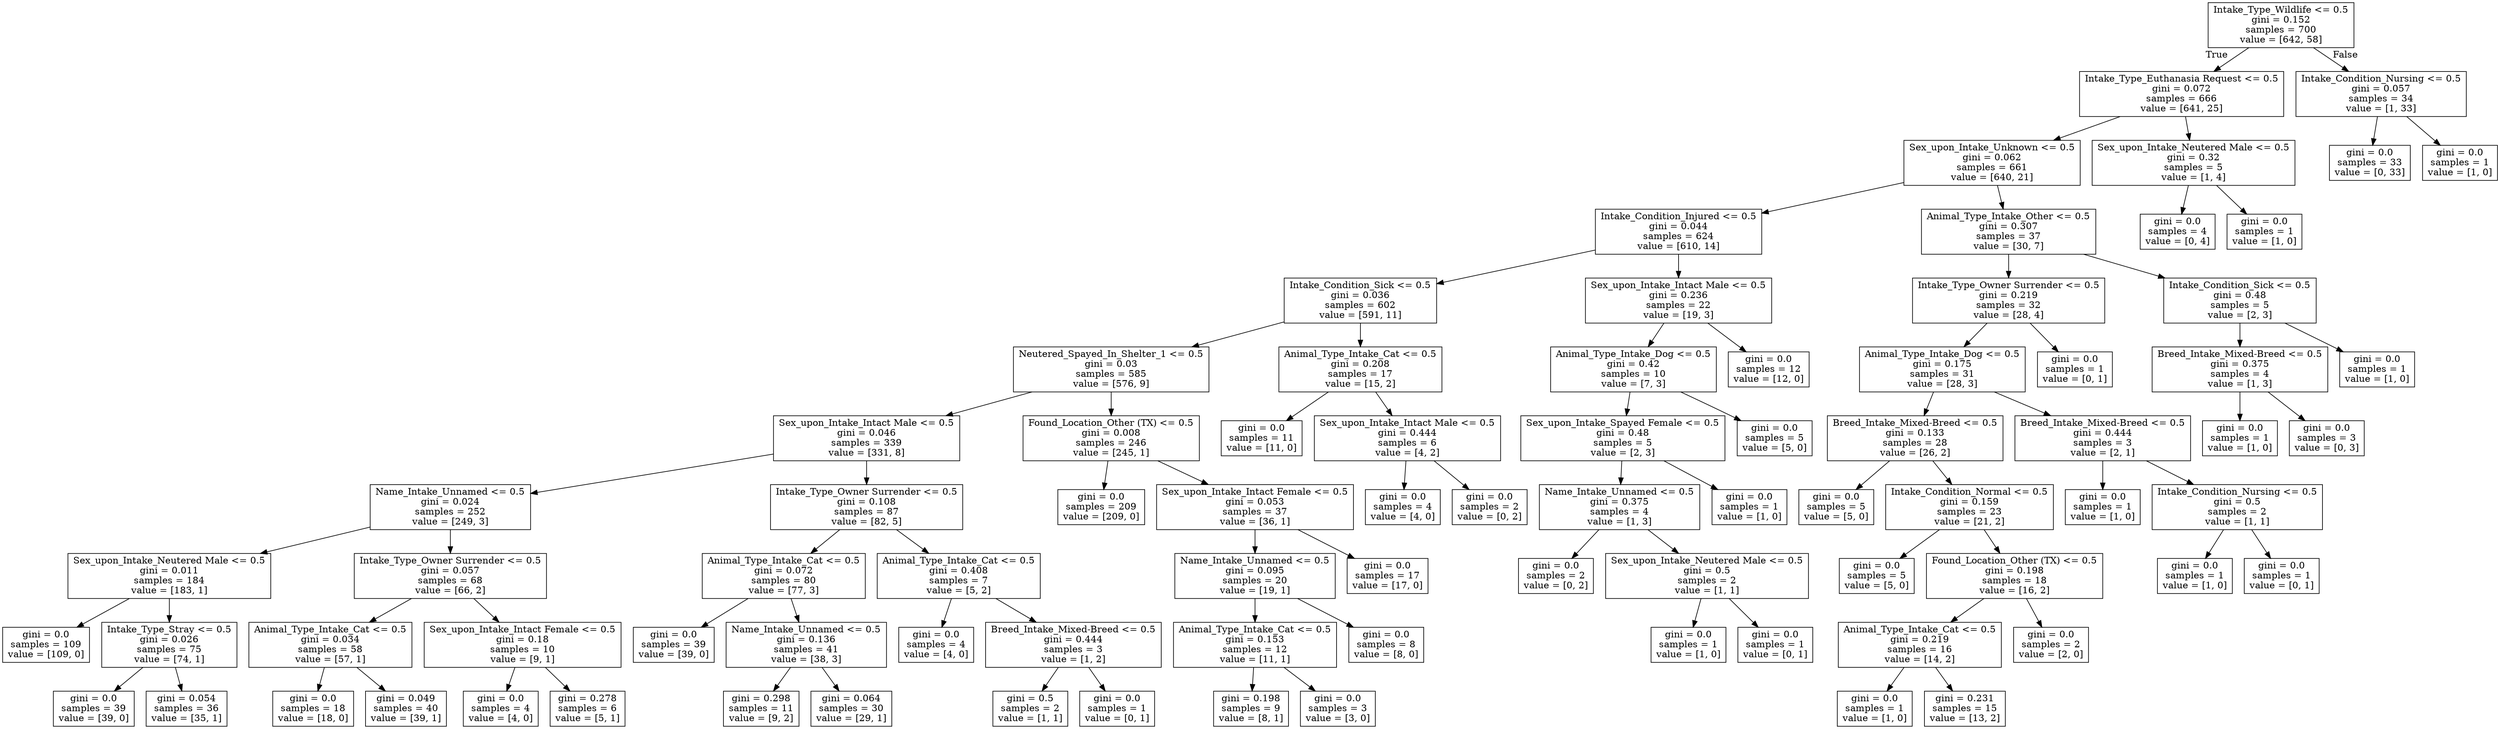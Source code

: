 digraph Tree {
node [shape=box] ;
0 [label="Intake_Type_Wildlife <= 0.5\ngini = 0.152\nsamples = 700\nvalue = [642, 58]"] ;
1 [label="Intake_Type_Euthanasia Request <= 0.5\ngini = 0.072\nsamples = 666\nvalue = [641, 25]"] ;
0 -> 1 [labeldistance=2.5, labelangle=45, headlabel="True"] ;
2 [label="Sex_upon_Intake_Unknown <= 0.5\ngini = 0.062\nsamples = 661\nvalue = [640, 21]"] ;
1 -> 2 ;
3 [label="Intake_Condition_Injured <= 0.5\ngini = 0.044\nsamples = 624\nvalue = [610, 14]"] ;
2 -> 3 ;
4 [label="Intake_Condition_Sick <= 0.5\ngini = 0.036\nsamples = 602\nvalue = [591, 11]"] ;
3 -> 4 ;
5 [label="Neutered_Spayed_In_Shelter_1 <= 0.5\ngini = 0.03\nsamples = 585\nvalue = [576, 9]"] ;
4 -> 5 ;
6 [label="Sex_upon_Intake_Intact Male <= 0.5\ngini = 0.046\nsamples = 339\nvalue = [331, 8]"] ;
5 -> 6 ;
7 [label="Name_Intake_Unnamed <= 0.5\ngini = 0.024\nsamples = 252\nvalue = [249, 3]"] ;
6 -> 7 ;
8 [label="Sex_upon_Intake_Neutered Male <= 0.5\ngini = 0.011\nsamples = 184\nvalue = [183, 1]"] ;
7 -> 8 ;
9 [label="gini = 0.0\nsamples = 109\nvalue = [109, 0]"] ;
8 -> 9 ;
10 [label="Intake_Type_Stray <= 0.5\ngini = 0.026\nsamples = 75\nvalue = [74, 1]"] ;
8 -> 10 ;
11 [label="gini = 0.0\nsamples = 39\nvalue = [39, 0]"] ;
10 -> 11 ;
12 [label="gini = 0.054\nsamples = 36\nvalue = [35, 1]"] ;
10 -> 12 ;
13 [label="Intake_Type_Owner Surrender <= 0.5\ngini = 0.057\nsamples = 68\nvalue = [66, 2]"] ;
7 -> 13 ;
14 [label="Animal_Type_Intake_Cat <= 0.5\ngini = 0.034\nsamples = 58\nvalue = [57, 1]"] ;
13 -> 14 ;
15 [label="gini = 0.0\nsamples = 18\nvalue = [18, 0]"] ;
14 -> 15 ;
16 [label="gini = 0.049\nsamples = 40\nvalue = [39, 1]"] ;
14 -> 16 ;
17 [label="Sex_upon_Intake_Intact Female <= 0.5\ngini = 0.18\nsamples = 10\nvalue = [9, 1]"] ;
13 -> 17 ;
18 [label="gini = 0.0\nsamples = 4\nvalue = [4, 0]"] ;
17 -> 18 ;
19 [label="gini = 0.278\nsamples = 6\nvalue = [5, 1]"] ;
17 -> 19 ;
20 [label="Intake_Type_Owner Surrender <= 0.5\ngini = 0.108\nsamples = 87\nvalue = [82, 5]"] ;
6 -> 20 ;
21 [label="Animal_Type_Intake_Cat <= 0.5\ngini = 0.072\nsamples = 80\nvalue = [77, 3]"] ;
20 -> 21 ;
22 [label="gini = 0.0\nsamples = 39\nvalue = [39, 0]"] ;
21 -> 22 ;
23 [label="Name_Intake_Unnamed <= 0.5\ngini = 0.136\nsamples = 41\nvalue = [38, 3]"] ;
21 -> 23 ;
24 [label="gini = 0.298\nsamples = 11\nvalue = [9, 2]"] ;
23 -> 24 ;
25 [label="gini = 0.064\nsamples = 30\nvalue = [29, 1]"] ;
23 -> 25 ;
26 [label="Animal_Type_Intake_Cat <= 0.5\ngini = 0.408\nsamples = 7\nvalue = [5, 2]"] ;
20 -> 26 ;
27 [label="gini = 0.0\nsamples = 4\nvalue = [4, 0]"] ;
26 -> 27 ;
28 [label="Breed_Intake_Mixed-Breed <= 0.5\ngini = 0.444\nsamples = 3\nvalue = [1, 2]"] ;
26 -> 28 ;
29 [label="gini = 0.5\nsamples = 2\nvalue = [1, 1]"] ;
28 -> 29 ;
30 [label="gini = 0.0\nsamples = 1\nvalue = [0, 1]"] ;
28 -> 30 ;
31 [label="Found_Location_Other (TX) <= 0.5\ngini = 0.008\nsamples = 246\nvalue = [245, 1]"] ;
5 -> 31 ;
32 [label="gini = 0.0\nsamples = 209\nvalue = [209, 0]"] ;
31 -> 32 ;
33 [label="Sex_upon_Intake_Intact Female <= 0.5\ngini = 0.053\nsamples = 37\nvalue = [36, 1]"] ;
31 -> 33 ;
34 [label="Name_Intake_Unnamed <= 0.5\ngini = 0.095\nsamples = 20\nvalue = [19, 1]"] ;
33 -> 34 ;
35 [label="Animal_Type_Intake_Cat <= 0.5\ngini = 0.153\nsamples = 12\nvalue = [11, 1]"] ;
34 -> 35 ;
36 [label="gini = 0.198\nsamples = 9\nvalue = [8, 1]"] ;
35 -> 36 ;
37 [label="gini = 0.0\nsamples = 3\nvalue = [3, 0]"] ;
35 -> 37 ;
38 [label="gini = 0.0\nsamples = 8\nvalue = [8, 0]"] ;
34 -> 38 ;
39 [label="gini = 0.0\nsamples = 17\nvalue = [17, 0]"] ;
33 -> 39 ;
40 [label="Animal_Type_Intake_Cat <= 0.5\ngini = 0.208\nsamples = 17\nvalue = [15, 2]"] ;
4 -> 40 ;
41 [label="gini = 0.0\nsamples = 11\nvalue = [11, 0]"] ;
40 -> 41 ;
42 [label="Sex_upon_Intake_Intact Male <= 0.5\ngini = 0.444\nsamples = 6\nvalue = [4, 2]"] ;
40 -> 42 ;
43 [label="gini = 0.0\nsamples = 4\nvalue = [4, 0]"] ;
42 -> 43 ;
44 [label="gini = 0.0\nsamples = 2\nvalue = [0, 2]"] ;
42 -> 44 ;
45 [label="Sex_upon_Intake_Intact Male <= 0.5\ngini = 0.236\nsamples = 22\nvalue = [19, 3]"] ;
3 -> 45 ;
46 [label="Animal_Type_Intake_Dog <= 0.5\ngini = 0.42\nsamples = 10\nvalue = [7, 3]"] ;
45 -> 46 ;
47 [label="Sex_upon_Intake_Spayed Female <= 0.5\ngini = 0.48\nsamples = 5\nvalue = [2, 3]"] ;
46 -> 47 ;
48 [label="Name_Intake_Unnamed <= 0.5\ngini = 0.375\nsamples = 4\nvalue = [1, 3]"] ;
47 -> 48 ;
49 [label="gini = 0.0\nsamples = 2\nvalue = [0, 2]"] ;
48 -> 49 ;
50 [label="Sex_upon_Intake_Neutered Male <= 0.5\ngini = 0.5\nsamples = 2\nvalue = [1, 1]"] ;
48 -> 50 ;
51 [label="gini = 0.0\nsamples = 1\nvalue = [1, 0]"] ;
50 -> 51 ;
52 [label="gini = 0.0\nsamples = 1\nvalue = [0, 1]"] ;
50 -> 52 ;
53 [label="gini = 0.0\nsamples = 1\nvalue = [1, 0]"] ;
47 -> 53 ;
54 [label="gini = 0.0\nsamples = 5\nvalue = [5, 0]"] ;
46 -> 54 ;
55 [label="gini = 0.0\nsamples = 12\nvalue = [12, 0]"] ;
45 -> 55 ;
56 [label="Animal_Type_Intake_Other <= 0.5\ngini = 0.307\nsamples = 37\nvalue = [30, 7]"] ;
2 -> 56 ;
57 [label="Intake_Type_Owner Surrender <= 0.5\ngini = 0.219\nsamples = 32\nvalue = [28, 4]"] ;
56 -> 57 ;
58 [label="Animal_Type_Intake_Dog <= 0.5\ngini = 0.175\nsamples = 31\nvalue = [28, 3]"] ;
57 -> 58 ;
59 [label="Breed_Intake_Mixed-Breed <= 0.5\ngini = 0.133\nsamples = 28\nvalue = [26, 2]"] ;
58 -> 59 ;
60 [label="gini = 0.0\nsamples = 5\nvalue = [5, 0]"] ;
59 -> 60 ;
61 [label="Intake_Condition_Normal <= 0.5\ngini = 0.159\nsamples = 23\nvalue = [21, 2]"] ;
59 -> 61 ;
62 [label="gini = 0.0\nsamples = 5\nvalue = [5, 0]"] ;
61 -> 62 ;
63 [label="Found_Location_Other (TX) <= 0.5\ngini = 0.198\nsamples = 18\nvalue = [16, 2]"] ;
61 -> 63 ;
64 [label="Animal_Type_Intake_Cat <= 0.5\ngini = 0.219\nsamples = 16\nvalue = [14, 2]"] ;
63 -> 64 ;
65 [label="gini = 0.0\nsamples = 1\nvalue = [1, 0]"] ;
64 -> 65 ;
66 [label="gini = 0.231\nsamples = 15\nvalue = [13, 2]"] ;
64 -> 66 ;
67 [label="gini = 0.0\nsamples = 2\nvalue = [2, 0]"] ;
63 -> 67 ;
68 [label="Breed_Intake_Mixed-Breed <= 0.5\ngini = 0.444\nsamples = 3\nvalue = [2, 1]"] ;
58 -> 68 ;
69 [label="gini = 0.0\nsamples = 1\nvalue = [1, 0]"] ;
68 -> 69 ;
70 [label="Intake_Condition_Nursing <= 0.5\ngini = 0.5\nsamples = 2\nvalue = [1, 1]"] ;
68 -> 70 ;
71 [label="gini = 0.0\nsamples = 1\nvalue = [1, 0]"] ;
70 -> 71 ;
72 [label="gini = 0.0\nsamples = 1\nvalue = [0, 1]"] ;
70 -> 72 ;
73 [label="gini = 0.0\nsamples = 1\nvalue = [0, 1]"] ;
57 -> 73 ;
74 [label="Intake_Condition_Sick <= 0.5\ngini = 0.48\nsamples = 5\nvalue = [2, 3]"] ;
56 -> 74 ;
75 [label="Breed_Intake_Mixed-Breed <= 0.5\ngini = 0.375\nsamples = 4\nvalue = [1, 3]"] ;
74 -> 75 ;
76 [label="gini = 0.0\nsamples = 1\nvalue = [1, 0]"] ;
75 -> 76 ;
77 [label="gini = 0.0\nsamples = 3\nvalue = [0, 3]"] ;
75 -> 77 ;
78 [label="gini = 0.0\nsamples = 1\nvalue = [1, 0]"] ;
74 -> 78 ;
79 [label="Sex_upon_Intake_Neutered Male <= 0.5\ngini = 0.32\nsamples = 5\nvalue = [1, 4]"] ;
1 -> 79 ;
80 [label="gini = 0.0\nsamples = 4\nvalue = [0, 4]"] ;
79 -> 80 ;
81 [label="gini = 0.0\nsamples = 1\nvalue = [1, 0]"] ;
79 -> 81 ;
82 [label="Intake_Condition_Nursing <= 0.5\ngini = 0.057\nsamples = 34\nvalue = [1, 33]"] ;
0 -> 82 [labeldistance=2.5, labelangle=-45, headlabel="False"] ;
83 [label="gini = 0.0\nsamples = 33\nvalue = [0, 33]"] ;
82 -> 83 ;
84 [label="gini = 0.0\nsamples = 1\nvalue = [1, 0]"] ;
82 -> 84 ;
}